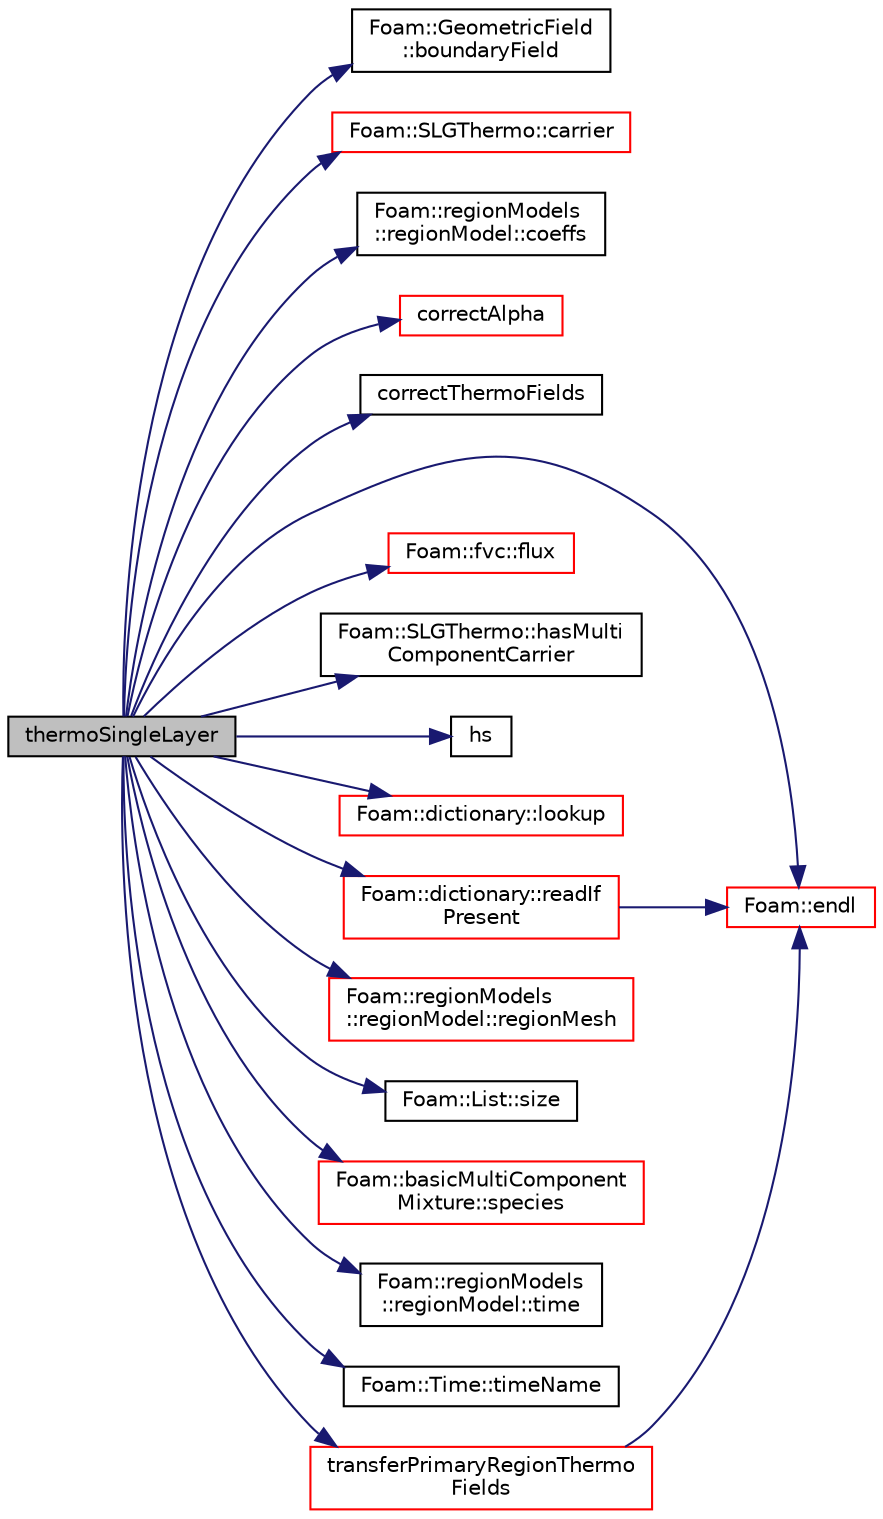 digraph "thermoSingleLayer"
{
  bgcolor="transparent";
  edge [fontname="Helvetica",fontsize="10",labelfontname="Helvetica",labelfontsize="10"];
  node [fontname="Helvetica",fontsize="10",shape=record];
  rankdir="LR";
  Node0 [label="thermoSingleLayer",height=0.2,width=0.4,color="black", fillcolor="grey75", style="filled", fontcolor="black"];
  Node0 -> Node1 [color="midnightblue",fontsize="10",style="solid",fontname="Helvetica"];
  Node1 [label="Foam::GeometricField\l::boundaryField",height=0.2,width=0.4,color="black",URL="$a23249.html#a9ff7de36fba06b4f4f77a75142ad72b6",tooltip="Return const-reference to the boundary field. "];
  Node0 -> Node2 [color="midnightblue",fontsize="10",style="solid",fontname="Helvetica"];
  Node2 [label="Foam::SLGThermo::carrier",height=0.2,width=0.4,color="red",URL="$a31525.html#a7c13dc537b35b66e277b8dd37f321d20",tooltip="Return reference to the gaseous components. "];
  Node0 -> Node48 [color="midnightblue",fontsize="10",style="solid",fontname="Helvetica"];
  Node48 [label="Foam::regionModels\l::regionModel::coeffs",height=0.2,width=0.4,color="black",URL="$a30073.html#a41182cc34caced2397fba174bece02f5",tooltip="Return the model coefficients dictionary. "];
  Node0 -> Node49 [color="midnightblue",fontsize="10",style="solid",fontname="Helvetica"];
  Node49 [label="correctAlpha",height=0.2,width=0.4,color="red",URL="$a30265.html#a9b9c13e04bb2a15b2af3ab1ab682d8ad",tooltip="Correct film coverage field. "];
  Node0 -> Node52 [color="midnightblue",fontsize="10",style="solid",fontname="Helvetica"];
  Node52 [label="correctThermoFields",height=0.2,width=0.4,color="black",URL="$a30265.html#abdbc91108d3ef2f4f1705e42b4f9f63b",tooltip="Correct the thermo fields. "];
  Node0 -> Node10 [color="midnightblue",fontsize="10",style="solid",fontname="Helvetica"];
  Node10 [label="Foam::endl",height=0.2,width=0.4,color="red",URL="$a21851.html#a2db8fe02a0d3909e9351bb4275b23ce4",tooltip="Add newline and flush stream. "];
  Node0 -> Node53 [color="midnightblue",fontsize="10",style="solid",fontname="Helvetica"];
  Node53 [label="Foam::fvc::flux",height=0.2,width=0.4,color="red",URL="$a21861.html#a8fc1922666ca94c5fd207b8b96f99467",tooltip="Return the face-flux field obtained from the given volVectorField. "];
  Node0 -> Node56 [color="midnightblue",fontsize="10",style="solid",fontname="Helvetica"];
  Node56 [label="Foam::SLGThermo::hasMulti\lComponentCarrier",height=0.2,width=0.4,color="black",URL="$a31525.html#a9de15f4c0ccc421b785e117fa36d3392",tooltip="Thermo database has multi-component carrier flag. "];
  Node0 -> Node57 [color="midnightblue",fontsize="10",style="solid",fontname="Helvetica"];
  Node57 [label="hs",height=0.2,width=0.4,color="black",URL="$a30265.html#a1b9f8628dfce704c3c47a865522a2e5f",tooltip="Return the film sensible enthalpy [J/kg]. "];
  Node0 -> Node58 [color="midnightblue",fontsize="10",style="solid",fontname="Helvetica"];
  Node58 [label="Foam::dictionary::lookup",height=0.2,width=0.4,color="red",URL="$a27129.html#a6a0727fa523e48977e27348663def509",tooltip="Find and return an entry data stream. "];
  Node0 -> Node223 [color="midnightblue",fontsize="10",style="solid",fontname="Helvetica"];
  Node223 [label="Foam::dictionary::readIf\lPresent",height=0.2,width=0.4,color="red",URL="$a27129.html#ad4bd008e6ee208313f2c3a963ee1170d",tooltip="Find an entry if present, and assign to T. "];
  Node223 -> Node10 [color="midnightblue",fontsize="10",style="solid",fontname="Helvetica"];
  Node0 -> Node307 [color="midnightblue",fontsize="10",style="solid",fontname="Helvetica"];
  Node307 [label="Foam::regionModels\l::regionModel::regionMesh",height=0.2,width=0.4,color="red",URL="$a30073.html#a89a37969c20983ee143c612486ce5313",tooltip="Return the region mesh database. "];
  Node0 -> Node108 [color="midnightblue",fontsize="10",style="solid",fontname="Helvetica"];
  Node108 [label="Foam::List::size",height=0.2,width=0.4,color="black",URL="$a26833.html#a8a5f6fa29bd4b500caf186f60245b384",tooltip="Override size to be inconsistent with allocated storage. "];
  Node0 -> Node314 [color="midnightblue",fontsize="10",style="solid",fontname="Helvetica"];
  Node314 [label="Foam::basicMultiComponent\lMixture::species",height=0.2,width=0.4,color="red",URL="$a31469.html#a4a7d087ab5f9a7f4ef676e8efa5290cd",tooltip="Return the table of species. "];
  Node0 -> Node317 [color="midnightblue",fontsize="10",style="solid",fontname="Helvetica"];
  Node317 [label="Foam::regionModels\l::regionModel::time",height=0.2,width=0.4,color="black",URL="$a30073.html#a1ed86245b170b9f651f62650b1827500",tooltip="Return the reference to the time database. "];
  Node0 -> Node318 [color="midnightblue",fontsize="10",style="solid",fontname="Helvetica"];
  Node318 [label="Foam::Time::timeName",height=0.2,width=0.4,color="black",URL="$a27457.html#a5ae6a110de1b22323e19a46943c7f0c1",tooltip="Return time name of given scalar time. "];
  Node0 -> Node319 [color="midnightblue",fontsize="10",style="solid",fontname="Helvetica"];
  Node319 [label="transferPrimaryRegionThermo\lFields",height=0.2,width=0.4,color="red",URL="$a30265.html#a0eb1436faaab45238087d3a515ef1a8b",tooltip="Transfer thermo fields from the primary region to the film region. "];
  Node319 -> Node10 [color="midnightblue",fontsize="10",style="solid",fontname="Helvetica"];
}
